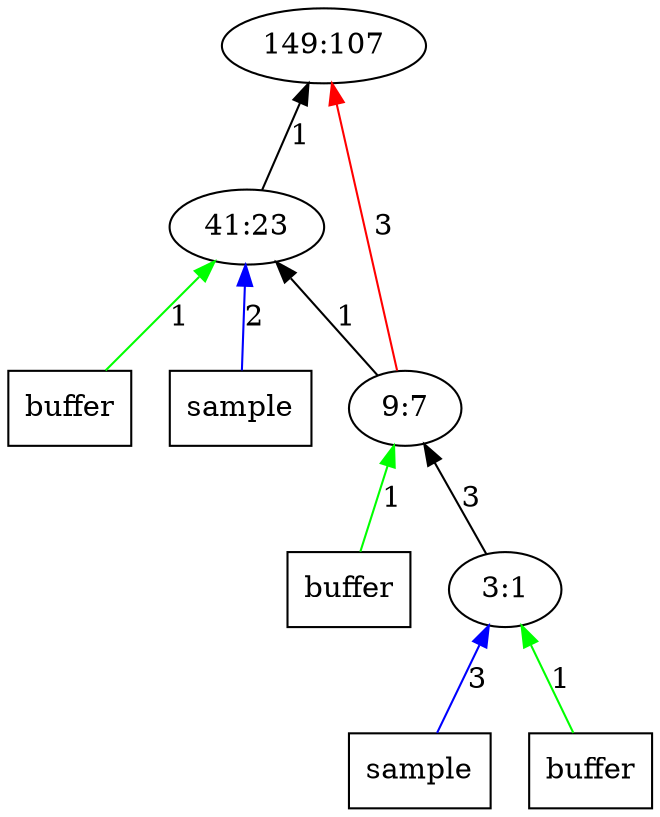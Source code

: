 digraph Tree{
	rankdir="BT"
	1 [label = "149:107"];
	2 -> 1 [label = "1", color = "black"];
	x22 -> 2 [label = "1", color = "green"];
	x22 [label = "buffer", shape = "box"];
	x21 -> 2 [label = "2", color = "blue"];
	x21 [label = "sample", shape = "box"];
	2 [label = "41:23"];
	3 -> 1 [label = "3", color = "red"];
	3 -> 2 [label = "1", color = "black"];
	x32 -> 3 [label = "1", color = "green"];
	x32 [label = "buffer", shape = "box"];
	3 [label = "9:7"];
	4 -> 3 [label = "3", color = "black"];
	x41 -> 4 [label = "3", color = "blue"];
	x41 [label = "sample", shape = "box"];
	x42 -> 4 [label = "1", color = "green"];
	x42 [label = "buffer", shape = "box"];
	4 [label = "3:1"];
}

